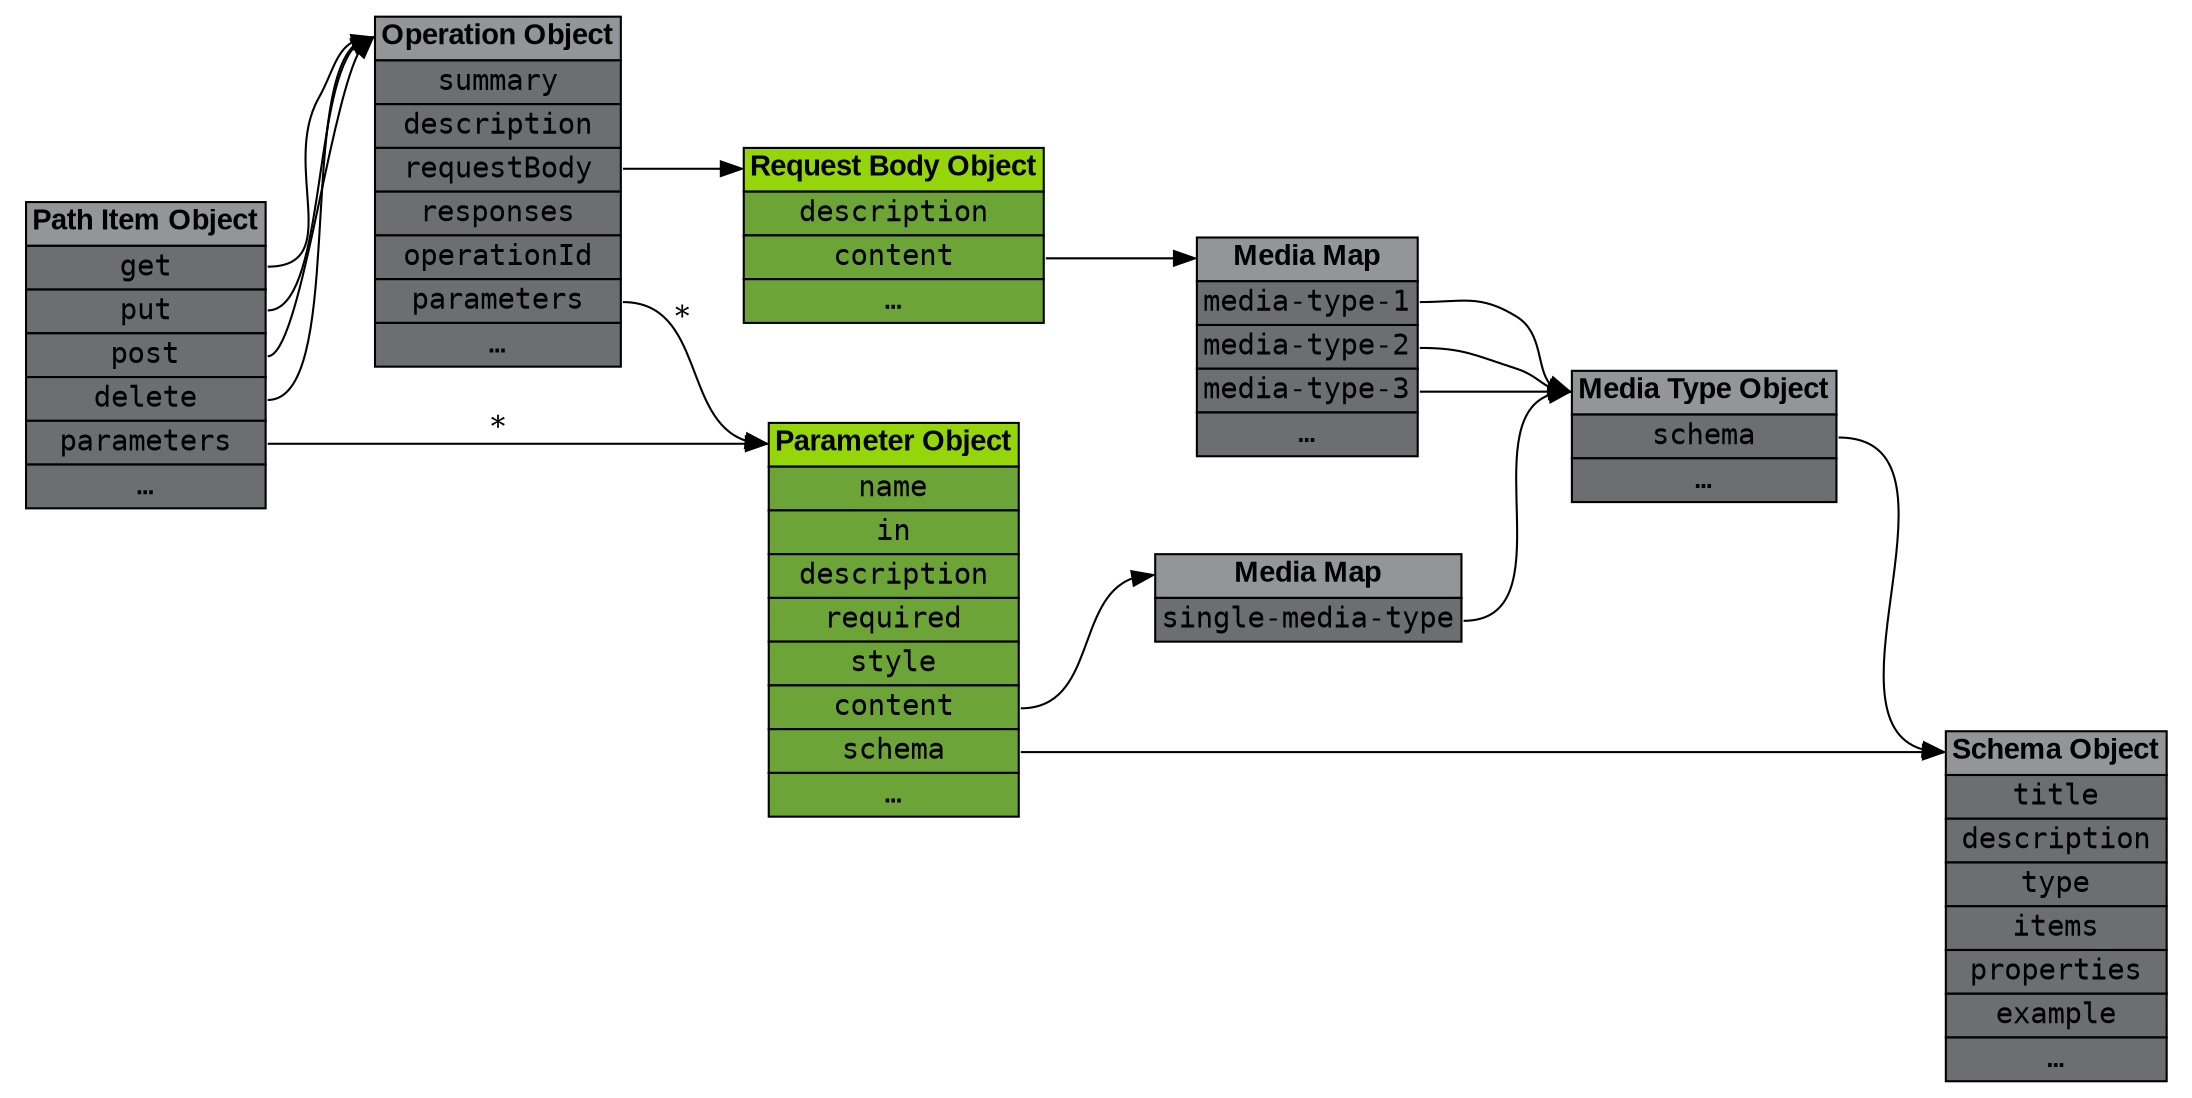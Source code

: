 digraph parameterObject {
node[shape=none; fontname=monospace; tooltip = "Click to jump to the specification of this object"]
rankdir=LR
bgcolor=white

pathItemObject [
    URL = "https://spec.openapis.org/oas/v3.0.3#pathItemObject"
    label = <<table border="0" cellspacing="0">
        <tr><td border="1" bgcolor="#939598" port="header"><font face="arial"><b>Path Item Object</b></font></td></tr>
        <tr><td border="1" bgcolor="#6d6e71" port="get">get</td></tr>
        <tr><td border="1" bgcolor="#6d6e71" port="put">put</td></tr>
        <tr><td border="1" bgcolor="#6d6e71" port="post">post</td></tr>
        <tr><td border="1" bgcolor="#6d6e71" port="delete">delete</td></tr>
        <tr><td border="1" bgcolor="#6d6e71" port="parameters">parameters</td></tr>
        <tr><td border="1" bgcolor="#6d6e71">…</td></tr></table>>]

operationObject [
    URL = "https://spec.openapis.org/oas/v3.0.3#operationObject"
    label = <<table border="0" cellspacing="0">
        <tr><td border="1" bgcolor="#939598" port="header"><font face="arial"><b>Operation Object</b></font></td></tr>
        <tr><td border="1" bgcolor="#6d6e71">summary</td></tr>
        <tr><td border="1" bgcolor="#6d6e71">description</td></tr>
        <tr><td border="1" bgcolor="#6d6e71" port="requestBody">requestBody</td></tr>
        <tr><td border="1" bgcolor="#6d6e71">responses</td></tr>
        <tr><td border="1" bgcolor="#6d6e71">operationId</td></tr>
        <tr><td border="1" bgcolor="#6d6e71" port="parameters">parameters</td></tr>
        <tr><td border="1" bgcolor="#6d6e71">…</td></tr></table>>]

requestBodyObject [
    URL = "https://spec.openapis.org/oas/v3.0.3#requestBodyObject"
    label = <<table border="0" cellspacing="0">
        <tr><td border="1" bgcolor="#94d60a" port="header"><font face="arial"><b>Request Body Object</b></font></td></tr>
        <tr><td border="1" bgcolor="#6ca437">description</td></tr>
        <tr><td border="1" bgcolor="#6ca437" port="content">content</td></tr>
        <tr><td border="1" bgcolor="#6ca437">…</td></tr></table>>]

requestMediaMap [
    URL = "https://spec.openapis.org/oas/v3.0.3#requestBodyContent"
    label = <<table border="0" cellspacing="0">
        <tr><td border="1" bgcolor="#939598" port="header"><font face="arial"><b>Media Map</b></font></td></tr>
        <tr><td border="1" bgcolor="#6d6e71" port="media1">media-type-1</td></tr>
        <tr><td border="1" bgcolor="#6d6e71" port="media2">media-type-2</td></tr>
        <tr><td border="1" bgcolor="#6d6e71" port="media3">media-type-3</td></tr>
        <tr><td border="1" bgcolor="#6d6e71">…</td></tr></table>>]

parameterObject [
    URL = "https://spec.openapis.org/oas/v3.0.3#parameterObject"
    label = <<table border="0" cellspacing="0">
        <tr><td border="1" bgcolor="#94d60a" port="header"><font face="arial"><b>Parameter Object</b></font></td></tr>
        <tr><td border="1" bgcolor="#6ca437">name</td></tr>
        <tr><td border="1" bgcolor="#6ca437">in</td></tr>
        <tr><td border="1" bgcolor="#6ca437">description</td></tr>
        <tr><td border="1" bgcolor="#6ca437">required</td></tr>
        <tr><td border="1" bgcolor="#6ca437">style</td></tr>
        <tr><td border="1" bgcolor="#6ca437" port="content">content</td></tr>
        <tr><td border="1" bgcolor="#6ca437" port="schema">schema</td></tr>
        <tr><td border="1" bgcolor="#6ca437">…</td></tr></table>>]

schemaObject [
    URL = "https://spec.openapis.org/oas/v3.0.3#schemaObject"
    label = <<table border="0" cellspacing="0">
        <tr><td border="1" bgcolor="#939598" port="header"><font face="arial"><b>Schema Object</b></font></td></tr>
        <tr><td border="1" bgcolor="#6d6e71">title</td></tr>
        <tr><td border="1" bgcolor="#6d6e71">description</td></tr>
        <tr><td border="1" bgcolor="#6d6e71">type</td></tr>
        <tr><td border="1" bgcolor="#6d6e71">items</td></tr>
        <tr><td border="1" bgcolor="#6d6e71">properties</td></tr>
        <tr><td border="1" bgcolor="#6d6e71">example</td></tr>
        <tr><td border="1" bgcolor="#6d6e71">…</td></tr></table>>]

paramMediaMap [
    URL = "https://spec.openapis.org/oas/v3.0.3#parameterContent"
    label = <<table border="0" cellspacing="0">
        <tr><td border="1" bgcolor="#939598" port="header"><font face="arial"><b>Media Map</b></font></td></tr>
        <tr><td border="1" bgcolor="#6d6e71" port="media">single-media-type</td></tr></table>>]

mediaTypeObject [
    URL = "https://spec.openapis.org/oas/v3.0.3#mediaTypeObject"
    label = <<table border="0" cellspacing="0">
        <tr><td border="1" bgcolor="#939598" port="header"><font face="arial"><b>Media Type Object</b></font></td></tr>
        <tr><td border="1" bgcolor="#6d6e71" port="schema">schema</td></tr>
        <tr><td border="1" bgcolor="#6d6e71">…</td></tr></table>>]

pathItemObject:get->operationObject:header
pathItemObject:put->operationObject:header
pathItemObject:post->operationObject:header
pathItemObject:delete->operationObject:header

pathItemObject:parameters->parameterObject:header [weight=10 label="*"]
operationObject:parameters->parameterObject:header [label="*"]
operationObject:requestBody->requestBodyObject:header [weight=10]

requestBodyObject:content->requestMediaMap:header [weight=10]

requestMediaMap:media1->mediaTypeObject:header
requestMediaMap:media2->mediaTypeObject:header
requestMediaMap:media3->mediaTypeObject:header [weight=10]

parameterObject:schema->schemaObject:header [weight=10]
parameterObject:content->paramMediaMap:header

paramMediaMap:media->mediaTypeObject:header [weight=1]

mediaTypeObject:schema->schemaObject:header
}